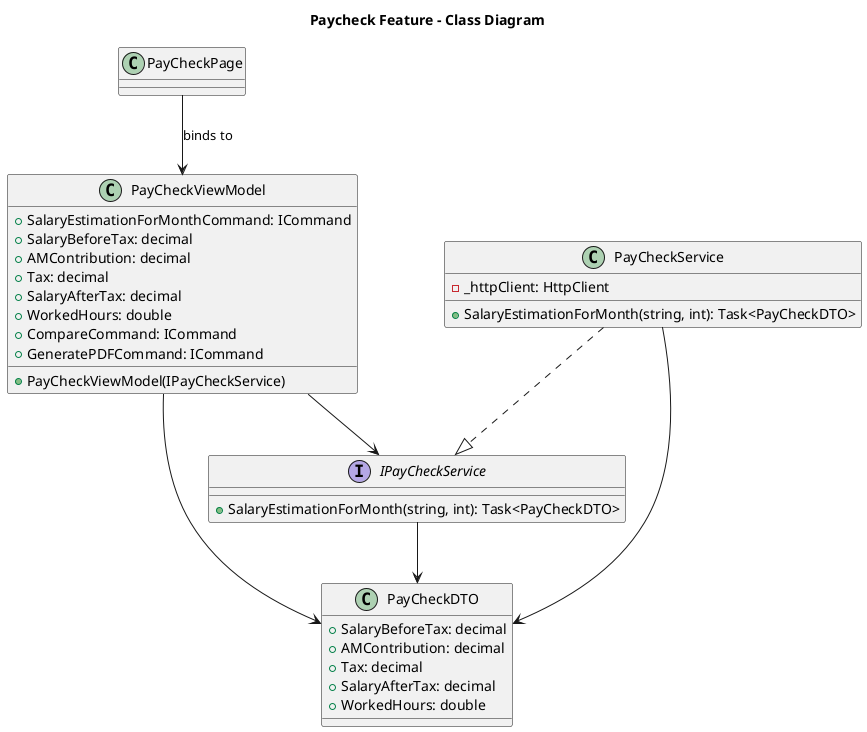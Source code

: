 @startuml
title Paycheck Feature - Class Diagram

' UI Layer
class PayCheckPage {
}

' ViewModel
class PayCheckViewModel {
    +PayCheckViewModel(IPayCheckService)
    +SalaryEstimationForMonthCommand: ICommand
    +SalaryBeforeTax: decimal
    +AMContribution: decimal
    +Tax: decimal
    +SalaryAfterTax: decimal
    +WorkedHours: double
    + CompareCommand: ICommand
    + GeneratePDFCommand: ICommand
}

' Service Interface
interface IPayCheckService {
    +SalaryEstimationForMonth(string, int): Task<PayCheckDTO>
}

' Service Implementation
class PayCheckService {
    -_httpClient: HttpClient
    +SalaryEstimationForMonth(string, int): Task<PayCheckDTO>
}

' DTO
class PayCheckDTO {
    +SalaryBeforeTax: decimal
    +AMContribution: decimal
    +Tax: decimal
    +SalaryAfterTax: decimal
    +WorkedHours: double
}

' Relationships
PayCheckPage --> PayCheckViewModel : binds to
PayCheckViewModel --> IPayCheckService
PayCheckService ..|> IPayCheckService
PayCheckService --> PayCheckDTO
PayCheckViewModel --> PayCheckDTO
IPayCheckService --> PayCheckDTO

@enduml
